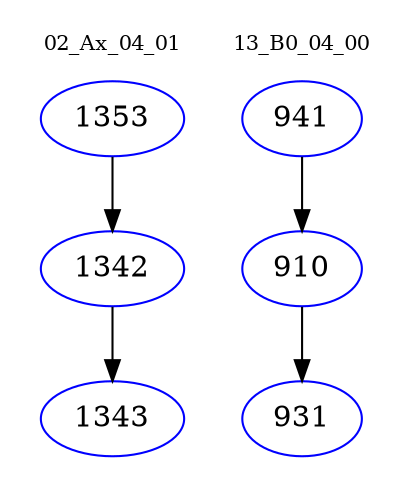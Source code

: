 digraph{
subgraph cluster_0 {
color = white
label = "02_Ax_04_01";
fontsize=10;
T0_1353 [label="1353", color="blue"]
T0_1353 -> T0_1342 [color="black"]
T0_1342 [label="1342", color="blue"]
T0_1342 -> T0_1343 [color="black"]
T0_1343 [label="1343", color="blue"]
}
subgraph cluster_1 {
color = white
label = "13_B0_04_00";
fontsize=10;
T1_941 [label="941", color="blue"]
T1_941 -> T1_910 [color="black"]
T1_910 [label="910", color="blue"]
T1_910 -> T1_931 [color="black"]
T1_931 [label="931", color="blue"]
}
}
